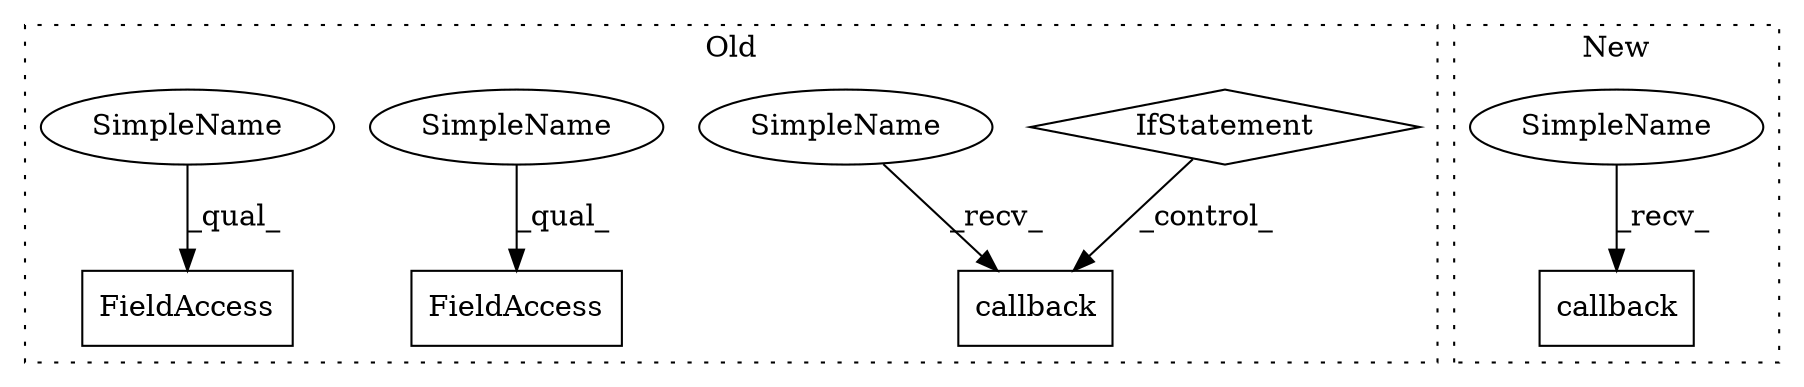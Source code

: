 digraph G {
subgraph cluster0 {
1 [label="callback" a="32" s="20677,20751" l="9,1" shape="box"];
3 [label="IfStatement" a="25" s="20610,20637" l="4,2" shape="diamond"];
4 [label="FieldAccess" a="22" s="20623" l="13" shape="box"];
5 [label="FieldAccess" a="22" s="19452" l="15" shape="box"];
6 [label="SimpleName" a="42" s="20623" l="4" shape="ellipse"];
7 [label="SimpleName" a="42" s="20672" l="4" shape="ellipse"];
8 [label="SimpleName" a="42" s="19452" l="4" shape="ellipse"];
label = "Old";
style="dotted";
}
subgraph cluster1 {
2 [label="callback" a="32" s="20583,20596" l="9,1" shape="box"];
9 [label="SimpleName" a="42" s="20578" l="4" shape="ellipse"];
label = "New";
style="dotted";
}
3 -> 1 [label="_control_"];
6 -> 4 [label="_qual_"];
7 -> 1 [label="_recv_"];
8 -> 5 [label="_qual_"];
9 -> 2 [label="_recv_"];
}